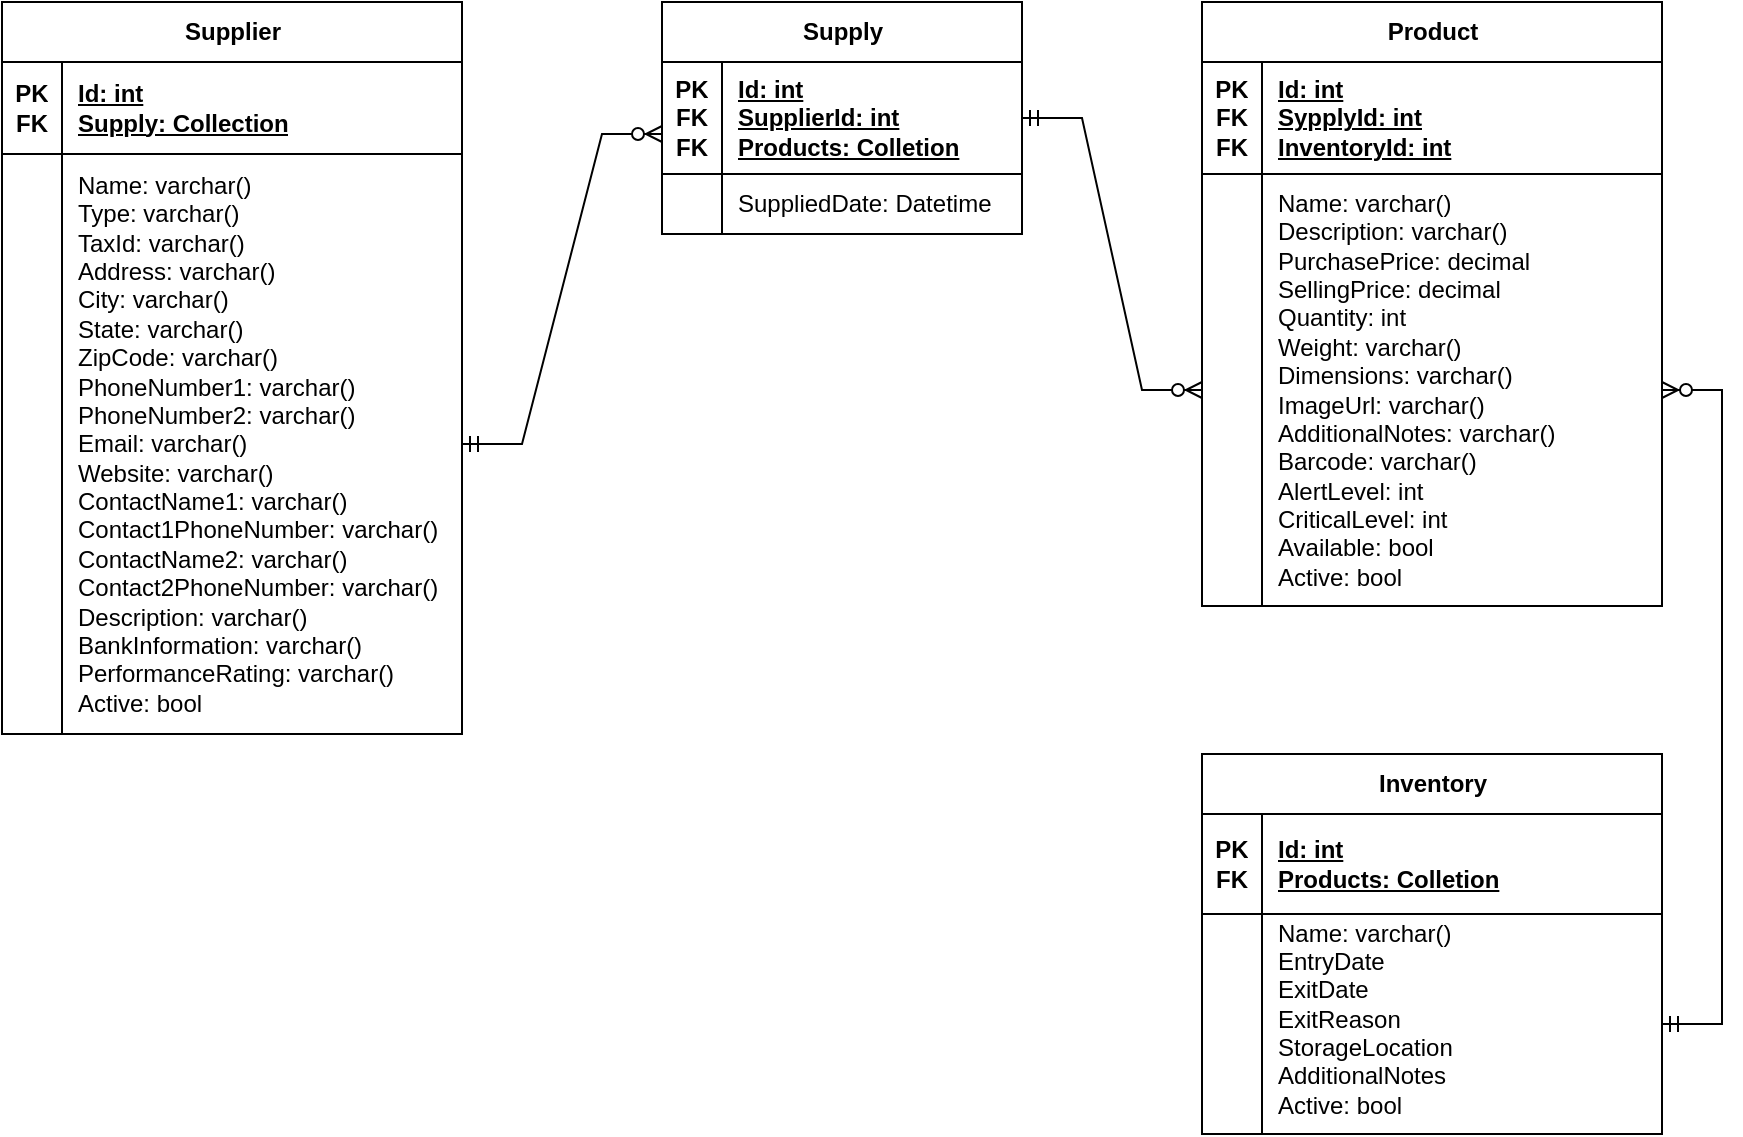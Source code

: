 <mxfile version="22.0.6" type="github">
  <diagram name="Página-1" id="oI9TYDiOCawssJ5pB_Mc">
    <mxGraphModel dx="1078" dy="598" grid="1" gridSize="10" guides="1" tooltips="1" connect="1" arrows="1" fold="1" page="1" pageScale="1" pageWidth="1169" pageHeight="827" math="0" shadow="0">
      <root>
        <mxCell id="0" />
        <mxCell id="1" parent="0" />
        <mxCell id="u429zlxLRRn3Ip08pNfd-1" value="Supplier" style="shape=table;startSize=30;container=1;collapsible=1;childLayout=tableLayout;fixedRows=1;rowLines=0;fontStyle=1;align=center;resizeLast=1;html=1;" vertex="1" parent="1">
          <mxGeometry x="163" y="44" width="230" height="366.0" as="geometry" />
        </mxCell>
        <mxCell id="u429zlxLRRn3Ip08pNfd-2" value="" style="shape=tableRow;horizontal=0;startSize=0;swimlaneHead=0;swimlaneBody=0;fillColor=none;collapsible=0;dropTarget=0;points=[[0,0.5],[1,0.5]];portConstraint=eastwest;top=0;left=0;right=0;bottom=1;" vertex="1" parent="u429zlxLRRn3Ip08pNfd-1">
          <mxGeometry y="30" width="230" height="46" as="geometry" />
        </mxCell>
        <mxCell id="u429zlxLRRn3Ip08pNfd-3" value="PK&lt;br&gt;FK" style="shape=partialRectangle;connectable=0;fillColor=none;top=0;left=0;bottom=0;right=0;fontStyle=1;overflow=hidden;whiteSpace=wrap;html=1;" vertex="1" parent="u429zlxLRRn3Ip08pNfd-2">
          <mxGeometry width="30" height="46" as="geometry">
            <mxRectangle width="30" height="46" as="alternateBounds" />
          </mxGeometry>
        </mxCell>
        <mxCell id="u429zlxLRRn3Ip08pNfd-4" value="Id: int&lt;br&gt;Supply: Collection" style="shape=partialRectangle;connectable=0;fillColor=none;top=0;left=0;bottom=0;right=0;align=left;spacingLeft=6;fontStyle=5;overflow=hidden;whiteSpace=wrap;html=1;" vertex="1" parent="u429zlxLRRn3Ip08pNfd-2">
          <mxGeometry x="30" width="200" height="46" as="geometry">
            <mxRectangle width="200" height="46" as="alternateBounds" />
          </mxGeometry>
        </mxCell>
        <mxCell id="u429zlxLRRn3Ip08pNfd-11" value="" style="shape=tableRow;horizontal=0;startSize=0;swimlaneHead=0;swimlaneBody=0;fillColor=none;collapsible=0;dropTarget=0;points=[[0,0.5],[1,0.5]];portConstraint=eastwest;top=0;left=0;right=0;bottom=0;" vertex="1" parent="u429zlxLRRn3Ip08pNfd-1">
          <mxGeometry y="76" width="230" height="290" as="geometry" />
        </mxCell>
        <mxCell id="u429zlxLRRn3Ip08pNfd-12" value="" style="shape=partialRectangle;connectable=0;fillColor=none;top=0;left=0;bottom=0;right=0;editable=1;overflow=hidden;whiteSpace=wrap;html=1;" vertex="1" parent="u429zlxLRRn3Ip08pNfd-11">
          <mxGeometry width="30" height="290" as="geometry">
            <mxRectangle width="30" height="290" as="alternateBounds" />
          </mxGeometry>
        </mxCell>
        <mxCell id="u429zlxLRRn3Ip08pNfd-13" value="Name: varchar()&lt;br&gt;Type: varchar()&lt;br&gt;TaxId: varchar()&lt;br&gt;Address: varchar()&lt;br&gt;City: varchar()&lt;br&gt;State: varchar()&lt;br&gt;ZipCode: varchar()&lt;br&gt;PhoneNumber1: varchar()&lt;br&gt;PhoneNumber2: varchar()&lt;br&gt;Email: varchar()&lt;br&gt;Website: varchar()&lt;br&gt;ContactName1: varchar()&lt;br&gt;Contact1PhoneNumber: varchar()&lt;br&gt;ContactName2: varchar()&lt;br&gt;Contact2PhoneNumber: varchar()&lt;br&gt;Description: varchar()&lt;br&gt;BankInformation: varchar()&lt;br&gt;PerformanceRating: varchar()&lt;br&gt;Active: bool" style="shape=partialRectangle;connectable=0;fillColor=none;top=0;left=0;bottom=0;right=0;align=left;spacingLeft=6;overflow=hidden;whiteSpace=wrap;html=1;" vertex="1" parent="u429zlxLRRn3Ip08pNfd-11">
          <mxGeometry x="30" width="200" height="290" as="geometry">
            <mxRectangle width="200" height="290" as="alternateBounds" />
          </mxGeometry>
        </mxCell>
        <mxCell id="u429zlxLRRn3Ip08pNfd-28" value="Supply" style="shape=table;startSize=30;container=1;collapsible=1;childLayout=tableLayout;fixedRows=1;rowLines=0;fontStyle=1;align=center;resizeLast=1;html=1;" vertex="1" parent="1">
          <mxGeometry x="493" y="44" width="180" height="116.0" as="geometry" />
        </mxCell>
        <mxCell id="u429zlxLRRn3Ip08pNfd-29" value="" style="shape=tableRow;horizontal=0;startSize=0;swimlaneHead=0;swimlaneBody=0;fillColor=none;collapsible=0;dropTarget=0;points=[[0,0.5],[1,0.5]];portConstraint=eastwest;top=0;left=0;right=0;bottom=1;" vertex="1" parent="u429zlxLRRn3Ip08pNfd-28">
          <mxGeometry y="30" width="180" height="56" as="geometry" />
        </mxCell>
        <mxCell id="u429zlxLRRn3Ip08pNfd-30" value="PK&lt;br&gt;FK&lt;br&gt;FK" style="shape=partialRectangle;connectable=0;fillColor=none;top=0;left=0;bottom=0;right=0;fontStyle=1;overflow=hidden;whiteSpace=wrap;html=1;" vertex="1" parent="u429zlxLRRn3Ip08pNfd-29">
          <mxGeometry width="30" height="56" as="geometry">
            <mxRectangle width="30" height="56" as="alternateBounds" />
          </mxGeometry>
        </mxCell>
        <mxCell id="u429zlxLRRn3Ip08pNfd-31" value="Id: int&lt;br&gt;SupplierId: int&lt;br&gt;Products: Colletion" style="shape=partialRectangle;connectable=0;fillColor=none;top=0;left=0;bottom=0;right=0;align=left;spacingLeft=6;fontStyle=5;overflow=hidden;whiteSpace=wrap;html=1;" vertex="1" parent="u429zlxLRRn3Ip08pNfd-29">
          <mxGeometry x="30" width="150" height="56" as="geometry">
            <mxRectangle width="150" height="56" as="alternateBounds" />
          </mxGeometry>
        </mxCell>
        <mxCell id="u429zlxLRRn3Ip08pNfd-32" value="" style="shape=tableRow;horizontal=0;startSize=0;swimlaneHead=0;swimlaneBody=0;fillColor=none;collapsible=0;dropTarget=0;points=[[0,0.5],[1,0.5]];portConstraint=eastwest;top=0;left=0;right=0;bottom=0;" vertex="1" parent="u429zlxLRRn3Ip08pNfd-28">
          <mxGeometry y="86" width="180" height="30" as="geometry" />
        </mxCell>
        <mxCell id="u429zlxLRRn3Ip08pNfd-33" value="" style="shape=partialRectangle;connectable=0;fillColor=none;top=0;left=0;bottom=0;right=0;editable=1;overflow=hidden;whiteSpace=wrap;html=1;" vertex="1" parent="u429zlxLRRn3Ip08pNfd-32">
          <mxGeometry width="30" height="30" as="geometry">
            <mxRectangle width="30" height="30" as="alternateBounds" />
          </mxGeometry>
        </mxCell>
        <mxCell id="u429zlxLRRn3Ip08pNfd-34" value="SuppliedDate: Datetime" style="shape=partialRectangle;connectable=0;fillColor=none;top=0;left=0;bottom=0;right=0;align=left;spacingLeft=6;overflow=hidden;whiteSpace=wrap;html=1;" vertex="1" parent="u429zlxLRRn3Ip08pNfd-32">
          <mxGeometry x="30" width="150" height="30" as="geometry">
            <mxRectangle width="150" height="30" as="alternateBounds" />
          </mxGeometry>
        </mxCell>
        <mxCell id="u429zlxLRRn3Ip08pNfd-36" value="" style="edgeStyle=entityRelationEdgeStyle;fontSize=12;html=1;endArrow=ERzeroToMany;startArrow=ERmandOne;rounded=0;exitX=1;exitY=0.5;exitDx=0;exitDy=0;" edge="1" parent="1" source="u429zlxLRRn3Ip08pNfd-11">
          <mxGeometry width="100" height="100" relative="1" as="geometry">
            <mxPoint x="393" y="210" as="sourcePoint" />
            <mxPoint x="493" y="110" as="targetPoint" />
          </mxGeometry>
        </mxCell>
        <mxCell id="u429zlxLRRn3Ip08pNfd-37" value="Product" style="shape=table;startSize=30;container=1;collapsible=1;childLayout=tableLayout;fixedRows=1;rowLines=0;fontStyle=1;align=center;resizeLast=1;html=1;" vertex="1" parent="1">
          <mxGeometry x="763" y="44" width="230" height="302" as="geometry" />
        </mxCell>
        <mxCell id="u429zlxLRRn3Ip08pNfd-38" value="" style="shape=tableRow;horizontal=0;startSize=0;swimlaneHead=0;swimlaneBody=0;fillColor=none;collapsible=0;dropTarget=0;points=[[0,0.5],[1,0.5]];portConstraint=eastwest;top=0;left=0;right=0;bottom=1;" vertex="1" parent="u429zlxLRRn3Ip08pNfd-37">
          <mxGeometry y="30" width="230" height="56" as="geometry" />
        </mxCell>
        <mxCell id="u429zlxLRRn3Ip08pNfd-39" value="PK&lt;br&gt;FK&lt;br&gt;FK" style="shape=partialRectangle;connectable=0;fillColor=none;top=0;left=0;bottom=0;right=0;fontStyle=1;overflow=hidden;whiteSpace=wrap;html=1;" vertex="1" parent="u429zlxLRRn3Ip08pNfd-38">
          <mxGeometry width="30" height="56" as="geometry">
            <mxRectangle width="30" height="56" as="alternateBounds" />
          </mxGeometry>
        </mxCell>
        <mxCell id="u429zlxLRRn3Ip08pNfd-40" value="Id: int&lt;br&gt;SypplyId: int&lt;br&gt;InventoryId: int" style="shape=partialRectangle;connectable=0;fillColor=none;top=0;left=0;bottom=0;right=0;align=left;spacingLeft=6;fontStyle=5;overflow=hidden;whiteSpace=wrap;html=1;" vertex="1" parent="u429zlxLRRn3Ip08pNfd-38">
          <mxGeometry x="30" width="200" height="56" as="geometry">
            <mxRectangle width="200" height="56" as="alternateBounds" />
          </mxGeometry>
        </mxCell>
        <mxCell id="u429zlxLRRn3Ip08pNfd-41" value="" style="shape=tableRow;horizontal=0;startSize=0;swimlaneHead=0;swimlaneBody=0;fillColor=none;collapsible=0;dropTarget=0;points=[[0,0.5],[1,0.5]];portConstraint=eastwest;top=0;left=0;right=0;bottom=0;" vertex="1" parent="u429zlxLRRn3Ip08pNfd-37">
          <mxGeometry y="86" width="230" height="216" as="geometry" />
        </mxCell>
        <mxCell id="u429zlxLRRn3Ip08pNfd-42" value="" style="shape=partialRectangle;connectable=0;fillColor=none;top=0;left=0;bottom=0;right=0;editable=1;overflow=hidden;whiteSpace=wrap;html=1;" vertex="1" parent="u429zlxLRRn3Ip08pNfd-41">
          <mxGeometry width="30" height="216" as="geometry">
            <mxRectangle width="30" height="216" as="alternateBounds" />
          </mxGeometry>
        </mxCell>
        <mxCell id="u429zlxLRRn3Ip08pNfd-43" value="Name: varchar()&lt;br&gt;Description: varchar()&lt;br&gt;PurchasePrice: decimal&lt;br&gt;SellingPrice: decimal&lt;br&gt;Quantity: int&lt;br&gt;Weight: varchar()&lt;br&gt;Dimensions: varchar()&lt;br&gt;ImageUrl: varchar()&lt;br&gt;AdditionalNotes: varchar()&lt;br&gt;Barcode: varchar()&lt;br&gt;AlertLevel: int&lt;br&gt;CriticalLevel: int&lt;br&gt;Available: bool&lt;br&gt;Active: bool" style="shape=partialRectangle;connectable=0;fillColor=none;top=0;left=0;bottom=0;right=0;align=left;spacingLeft=6;overflow=hidden;whiteSpace=wrap;html=1;" vertex="1" parent="u429zlxLRRn3Ip08pNfd-41">
          <mxGeometry x="30" width="200" height="216" as="geometry">
            <mxRectangle width="200" height="216" as="alternateBounds" />
          </mxGeometry>
        </mxCell>
        <mxCell id="u429zlxLRRn3Ip08pNfd-44" value="" style="edgeStyle=entityRelationEdgeStyle;fontSize=12;html=1;endArrow=ERzeroToMany;startArrow=ERmandOne;rounded=0;exitX=1;exitY=0.5;exitDx=0;exitDy=0;entryX=0;entryY=0.5;entryDx=0;entryDy=0;" edge="1" parent="1" source="u429zlxLRRn3Ip08pNfd-29" target="u429zlxLRRn3Ip08pNfd-41">
          <mxGeometry width="100" height="100" relative="1" as="geometry">
            <mxPoint x="673" y="170" as="sourcePoint" />
            <mxPoint x="773" y="70" as="targetPoint" />
          </mxGeometry>
        </mxCell>
        <mxCell id="u429zlxLRRn3Ip08pNfd-45" value="Inventory" style="shape=table;startSize=30;container=1;collapsible=1;childLayout=tableLayout;fixedRows=1;rowLines=0;fontStyle=1;align=center;resizeLast=1;html=1;" vertex="1" parent="1">
          <mxGeometry x="763" y="420" width="230" height="190" as="geometry" />
        </mxCell>
        <mxCell id="u429zlxLRRn3Ip08pNfd-46" value="" style="shape=tableRow;horizontal=0;startSize=0;swimlaneHead=0;swimlaneBody=0;fillColor=none;collapsible=0;dropTarget=0;points=[[0,0.5],[1,0.5]];portConstraint=eastwest;top=0;left=0;right=0;bottom=1;" vertex="1" parent="u429zlxLRRn3Ip08pNfd-45">
          <mxGeometry y="30" width="230" height="50" as="geometry" />
        </mxCell>
        <mxCell id="u429zlxLRRn3Ip08pNfd-47" value="PK&lt;br&gt;FK" style="shape=partialRectangle;connectable=0;fillColor=none;top=0;left=0;bottom=0;right=0;fontStyle=1;overflow=hidden;whiteSpace=wrap;html=1;" vertex="1" parent="u429zlxLRRn3Ip08pNfd-46">
          <mxGeometry width="30" height="50" as="geometry">
            <mxRectangle width="30" height="50" as="alternateBounds" />
          </mxGeometry>
        </mxCell>
        <mxCell id="u429zlxLRRn3Ip08pNfd-48" value="Id: int&lt;br&gt;Products: Colletion" style="shape=partialRectangle;connectable=0;fillColor=none;top=0;left=0;bottom=0;right=0;align=left;spacingLeft=6;fontStyle=5;overflow=hidden;whiteSpace=wrap;html=1;" vertex="1" parent="u429zlxLRRn3Ip08pNfd-46">
          <mxGeometry x="30" width="200" height="50" as="geometry">
            <mxRectangle width="200" height="50" as="alternateBounds" />
          </mxGeometry>
        </mxCell>
        <mxCell id="u429zlxLRRn3Ip08pNfd-49" value="" style="shape=tableRow;horizontal=0;startSize=0;swimlaneHead=0;swimlaneBody=0;fillColor=none;collapsible=0;dropTarget=0;points=[[0,0.5],[1,0.5]];portConstraint=eastwest;top=0;left=0;right=0;bottom=0;" vertex="1" parent="u429zlxLRRn3Ip08pNfd-45">
          <mxGeometry y="80" width="230" height="110" as="geometry" />
        </mxCell>
        <mxCell id="u429zlxLRRn3Ip08pNfd-50" value="" style="shape=partialRectangle;connectable=0;fillColor=none;top=0;left=0;bottom=0;right=0;editable=1;overflow=hidden;whiteSpace=wrap;html=1;" vertex="1" parent="u429zlxLRRn3Ip08pNfd-49">
          <mxGeometry width="30" height="110" as="geometry">
            <mxRectangle width="30" height="110" as="alternateBounds" />
          </mxGeometry>
        </mxCell>
        <mxCell id="u429zlxLRRn3Ip08pNfd-51" value="Name: varchar()&lt;br&gt;EntryDate&lt;br&gt;ExitDate&lt;br&gt;ExitReason&lt;br&gt;StorageLocation&lt;br&gt;AdditionalNotes&lt;br&gt;Active: bool&lt;br&gt;&lt;br&gt;&lt;br&gt;" style="shape=partialRectangle;connectable=0;fillColor=none;top=0;left=0;bottom=0;right=0;align=left;spacingLeft=6;overflow=hidden;whiteSpace=wrap;html=1;" vertex="1" parent="u429zlxLRRn3Ip08pNfd-49">
          <mxGeometry x="30" width="200" height="110" as="geometry">
            <mxRectangle width="200" height="110" as="alternateBounds" />
          </mxGeometry>
        </mxCell>
        <mxCell id="u429zlxLRRn3Ip08pNfd-54" value="" style="edgeStyle=entityRelationEdgeStyle;fontSize=12;html=1;endArrow=ERzeroToMany;startArrow=ERmandOne;rounded=0;entryX=1;entryY=0.5;entryDx=0;entryDy=0;exitX=1;exitY=0.5;exitDx=0;exitDy=0;" edge="1" parent="1" source="u429zlxLRRn3Ip08pNfd-49" target="u429zlxLRRn3Ip08pNfd-41">
          <mxGeometry width="100" height="100" relative="1" as="geometry">
            <mxPoint x="1040" y="440" as="sourcePoint" />
            <mxPoint x="1140" y="340" as="targetPoint" />
            <Array as="points">
              <mxPoint x="1050" y="400" />
            </Array>
          </mxGeometry>
        </mxCell>
      </root>
    </mxGraphModel>
  </diagram>
</mxfile>
